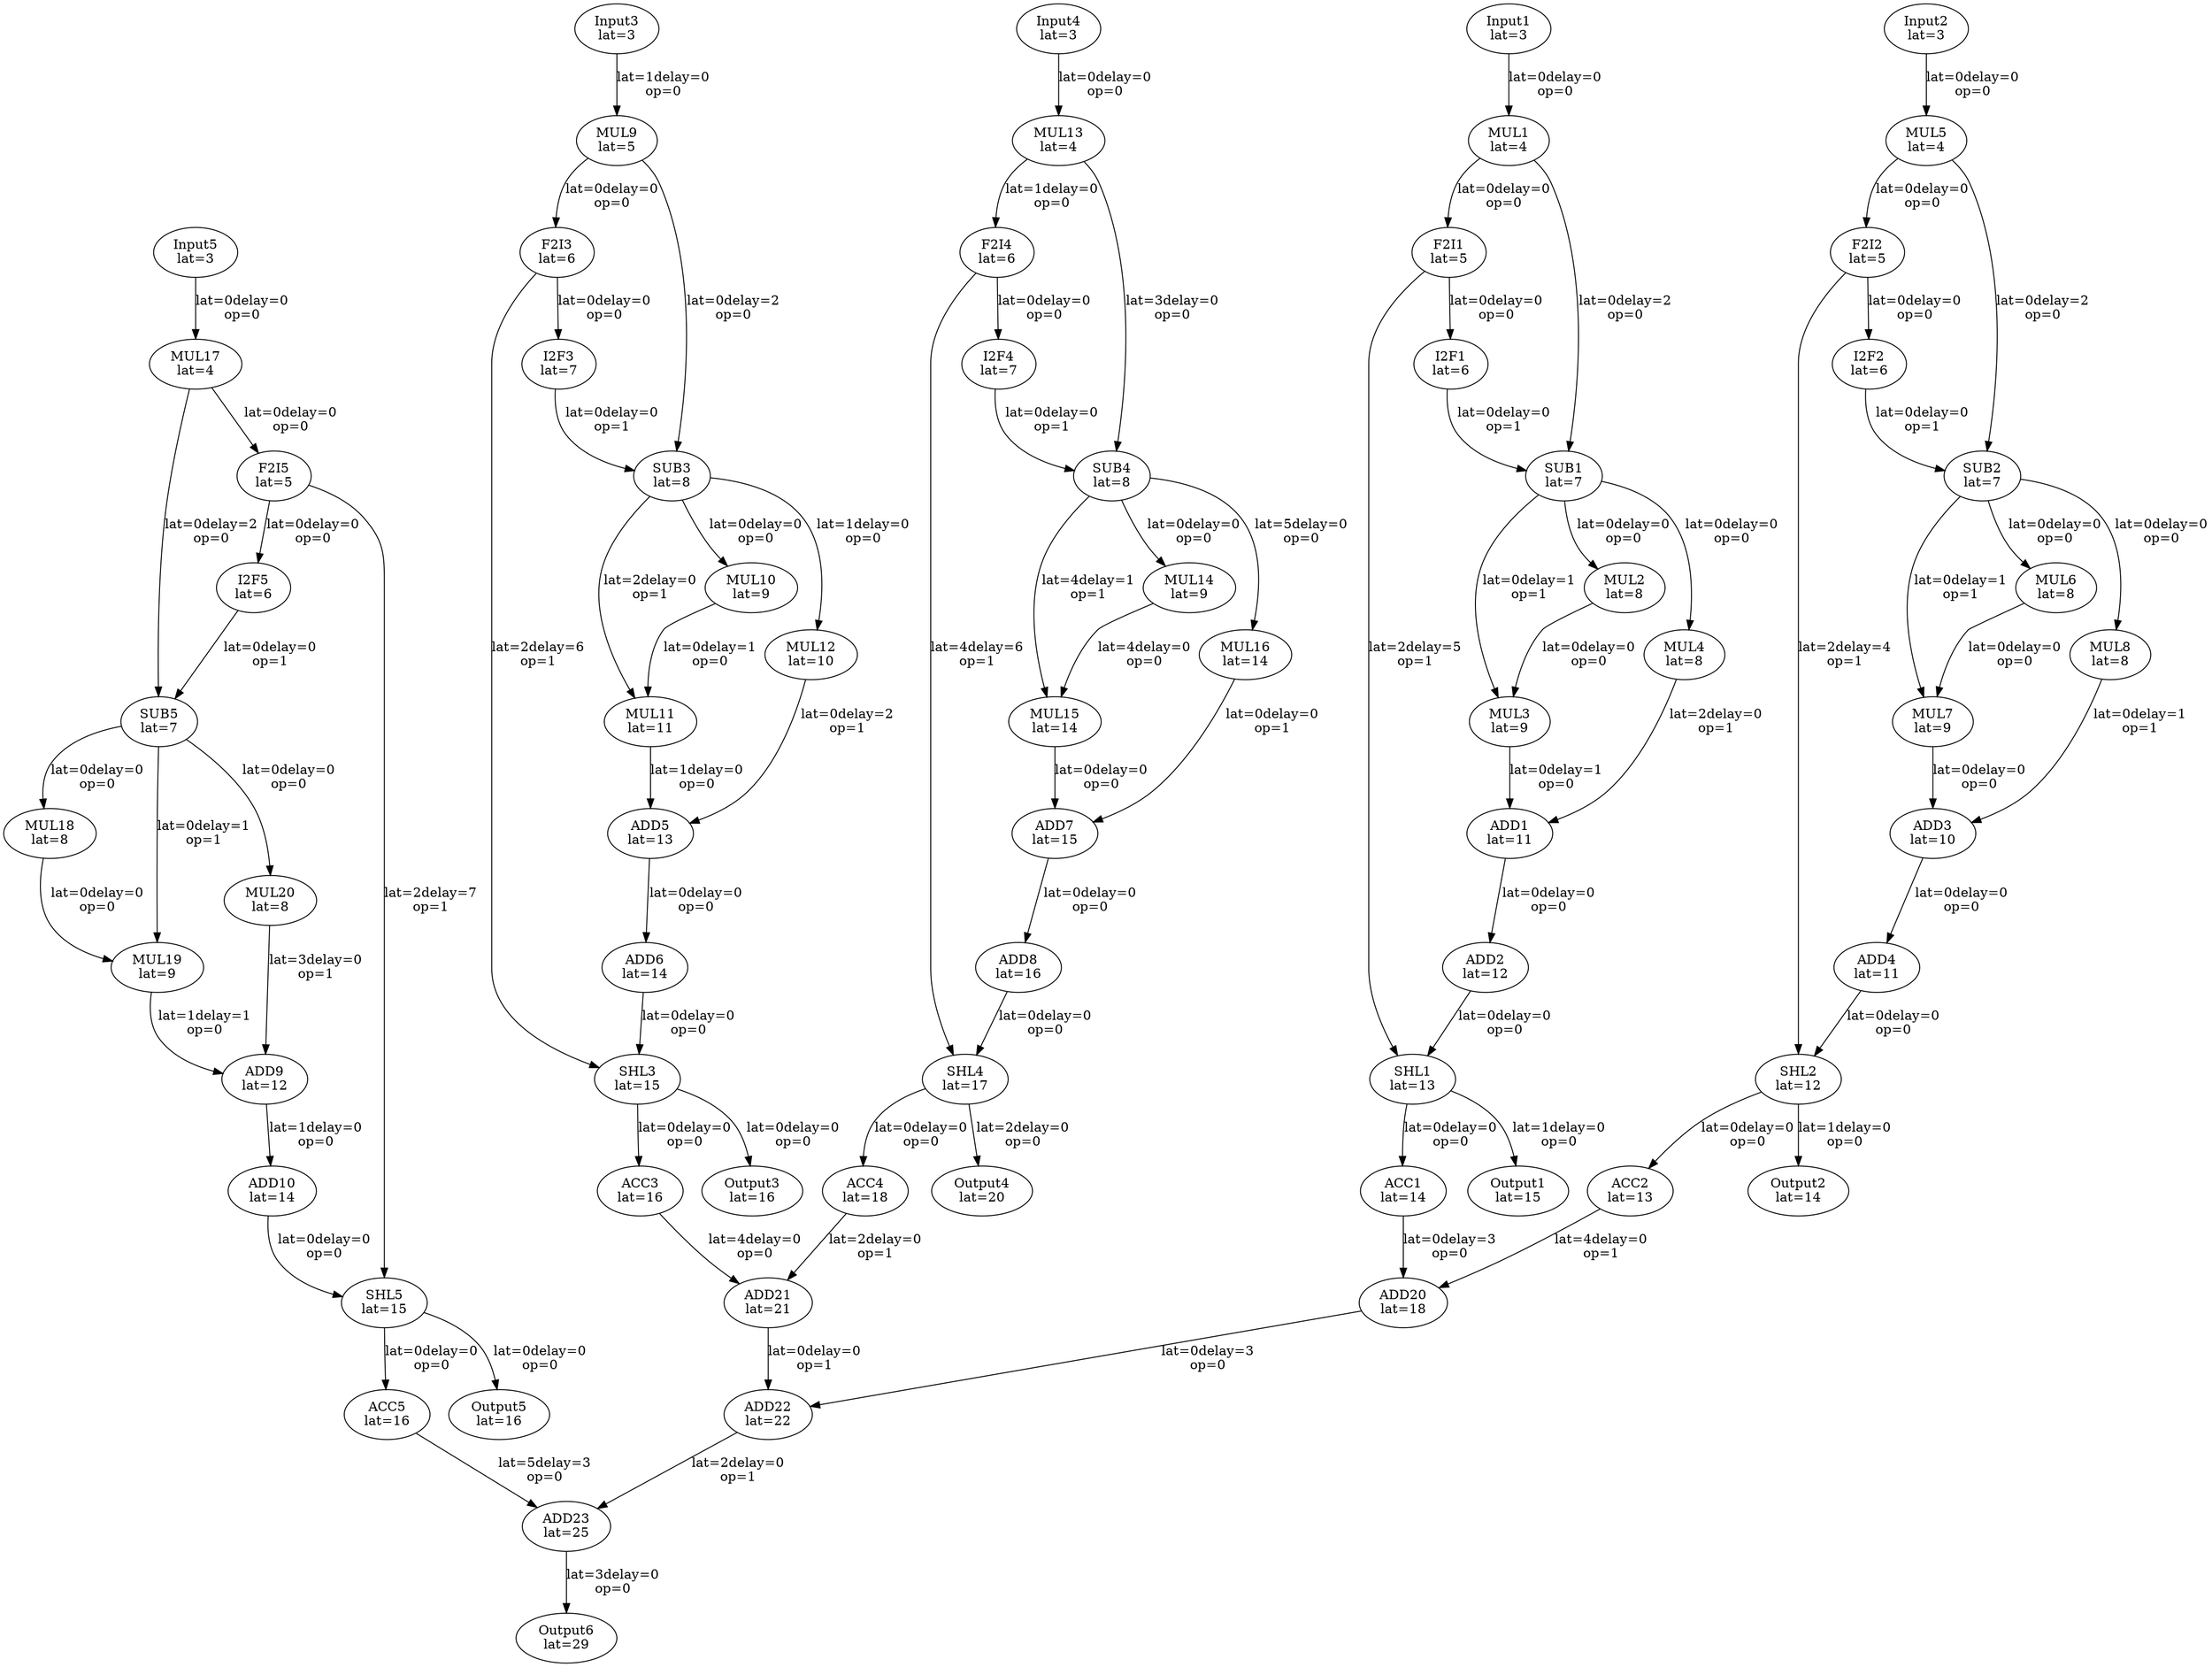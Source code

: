 Digraph G {
"ADD20"[label = "\N\nlat=18"];
"ACC1"->"ADD20"[label = "lat=0\delay=3\nop=0"];
"ACC2"->"ADD20"[label = "lat=4\delay=0\nop=1"];
"ADD21"[label = "\N\nlat=21"];
"ACC3"->"ADD21"[label = "lat=4\delay=0\nop=0"];
"ACC4"->"ADD21"[label = "lat=2\delay=0\nop=1"];
"ADD22"[label = "\N\nlat=22"];
"ADD20"->"ADD22"[label = "lat=0\delay=3\nop=0"];
"ADD21"->"ADD22"[label = "lat=0\delay=0\nop=1"];
"ADD23"[label = "\N\nlat=25"];
"ACC5"->"ADD23"[label = "lat=5\delay=3\nop=0"];
"ADD22"->"ADD23"[label = "lat=2\delay=0\nop=1"];
"Output6"[label = "\N\nlat=29"];
"ADD23"->"Output6"[label = "lat=3\delay=0\nop=0"];
"Input1"[label = "\N\nlat=3"];
"Output1"[label = "\N\nlat=15"];
"SHL1"->"Output1"[label = "lat=1\delay=0\nop=0"];
"MUL1"[label = "\N\nlat=4"];
"Input1"->"MUL1"[label = "lat=0\delay=0\nop=0"];
"MUL2"[label = "\N\nlat=8"];
"SUB1"->"MUL2"[label = "lat=0\delay=0\nop=0"];
"MUL3"[label = "\N\nlat=9"];
"MUL2"->"MUL3"[label = "lat=0\delay=0\nop=0"];
"SUB1"->"MUL3"[label = "lat=0\delay=1\nop=1"];
"MUL4"[label = "\N\nlat=8"];
"SUB1"->"MUL4"[label = "lat=0\delay=0\nop=0"];
"F2I1"[label = "\N\nlat=5"];
"MUL1"->"F2I1"[label = "lat=0\delay=0\nop=0"];
"I2F1"[label = "\N\nlat=6"];
"F2I1"->"I2F1"[label = "lat=0\delay=0\nop=0"];
"SUB1"[label = "\N\nlat=7"];
"MUL1"->"SUB1"[label = "lat=0\delay=2\nop=0"];
"I2F1"->"SUB1"[label = "lat=0\delay=0\nop=1"];
"ADD1"[label = "\N\nlat=11"];
"MUL3"->"ADD1"[label = "lat=0\delay=1\nop=0"];
"MUL4"->"ADD1"[label = "lat=2\delay=0\nop=1"];
"ADD2"[label = "\N\nlat=12"];
"ADD1"->"ADD2"[label = "lat=0\delay=0\nop=0"];
"SHL1"[label = "\N\nlat=13"];
"ADD2"->"SHL1"[label = "lat=0\delay=0\nop=0"];
"F2I1"->"SHL1"[label = "lat=2\delay=5\nop=1"];
"ACC1"[label = "\N\nlat=14"];
"SHL1"->"ACC1"[label = "lat=0\delay=0\nop=0"];
"Input2"[label = "\N\nlat=3"];
"Output2"[label = "\N\nlat=14"];
"SHL2"->"Output2"[label = "lat=1\delay=0\nop=0"];
"MUL5"[label = "\N\nlat=4"];
"Input2"->"MUL5"[label = "lat=0\delay=0\nop=0"];
"MUL6"[label = "\N\nlat=8"];
"SUB2"->"MUL6"[label = "lat=0\delay=0\nop=0"];
"MUL7"[label = "\N\nlat=9"];
"MUL6"->"MUL7"[label = "lat=0\delay=0\nop=0"];
"SUB2"->"MUL7"[label = "lat=0\delay=1\nop=1"];
"MUL8"[label = "\N\nlat=8"];
"SUB2"->"MUL8"[label = "lat=0\delay=0\nop=0"];
"F2I2"[label = "\N\nlat=5"];
"MUL5"->"F2I2"[label = "lat=0\delay=0\nop=0"];
"I2F2"[label = "\N\nlat=6"];
"F2I2"->"I2F2"[label = "lat=0\delay=0\nop=0"];
"SUB2"[label = "\N\nlat=7"];
"MUL5"->"SUB2"[label = "lat=0\delay=2\nop=0"];
"I2F2"->"SUB2"[label = "lat=0\delay=0\nop=1"];
"ADD3"[label = "\N\nlat=10"];
"MUL7"->"ADD3"[label = "lat=0\delay=0\nop=0"];
"MUL8"->"ADD3"[label = "lat=0\delay=1\nop=1"];
"ADD4"[label = "\N\nlat=11"];
"ADD3"->"ADD4"[label = "lat=0\delay=0\nop=0"];
"SHL2"[label = "\N\nlat=12"];
"ADD4"->"SHL2"[label = "lat=0\delay=0\nop=0"];
"F2I2"->"SHL2"[label = "lat=2\delay=4\nop=1"];
"ACC2"[label = "\N\nlat=13"];
"SHL2"->"ACC2"[label = "lat=0\delay=0\nop=0"];
"Input3"[label = "\N\nlat=3"];
"Output3"[label = "\N\nlat=16"];
"SHL3"->"Output3"[label = "lat=0\delay=0\nop=0"];
"MUL9"[label = "\N\nlat=5"];
"Input3"->"MUL9"[label = "lat=1\delay=0\nop=0"];
"MUL10"[label = "\N\nlat=9"];
"SUB3"->"MUL10"[label = "lat=0\delay=0\nop=0"];
"MUL11"[label = "\N\nlat=11"];
"MUL10"->"MUL11"[label = "lat=0\delay=1\nop=0"];
"SUB3"->"MUL11"[label = "lat=2\delay=0\nop=1"];
"MUL12"[label = "\N\nlat=10"];
"SUB3"->"MUL12"[label = "lat=1\delay=0\nop=0"];
"F2I3"[label = "\N\nlat=6"];
"MUL9"->"F2I3"[label = "lat=0\delay=0\nop=0"];
"I2F3"[label = "\N\nlat=7"];
"F2I3"->"I2F3"[label = "lat=0\delay=0\nop=0"];
"SUB3"[label = "\N\nlat=8"];
"MUL9"->"SUB3"[label = "lat=0\delay=2\nop=0"];
"I2F3"->"SUB3"[label = "lat=0\delay=0\nop=1"];
"ADD5"[label = "\N\nlat=13"];
"MUL11"->"ADD5"[label = "lat=1\delay=0\nop=0"];
"MUL12"->"ADD5"[label = "lat=0\delay=2\nop=1"];
"ADD6"[label = "\N\nlat=14"];
"ADD5"->"ADD6"[label = "lat=0\delay=0\nop=0"];
"SHL3"[label = "\N\nlat=15"];
"ADD6"->"SHL3"[label = "lat=0\delay=0\nop=0"];
"F2I3"->"SHL3"[label = "lat=2\delay=6\nop=1"];
"ACC3"[label = "\N\nlat=16"];
"SHL3"->"ACC3"[label = "lat=0\delay=0\nop=0"];
"Input4"[label = "\N\nlat=3"];
"Output4"[label = "\N\nlat=20"];
"SHL4"->"Output4"[label = "lat=2\delay=0\nop=0"];
"MUL13"[label = "\N\nlat=4"];
"Input4"->"MUL13"[label = "lat=0\delay=0\nop=0"];
"MUL14"[label = "\N\nlat=9"];
"SUB4"->"MUL14"[label = "lat=0\delay=0\nop=0"];
"MUL15"[label = "\N\nlat=14"];
"MUL14"->"MUL15"[label = "lat=4\delay=0\nop=0"];
"SUB4"->"MUL15"[label = "lat=4\delay=1\nop=1"];
"MUL16"[label = "\N\nlat=14"];
"SUB4"->"MUL16"[label = "lat=5\delay=0\nop=0"];
"F2I4"[label = "\N\nlat=6"];
"MUL13"->"F2I4"[label = "lat=1\delay=0\nop=0"];
"I2F4"[label = "\N\nlat=7"];
"F2I4"->"I2F4"[label = "lat=0\delay=0\nop=0"];
"SUB4"[label = "\N\nlat=8"];
"MUL13"->"SUB4"[label = "lat=3\delay=0\nop=0"];
"I2F4"->"SUB4"[label = "lat=0\delay=0\nop=1"];
"ADD7"[label = "\N\nlat=15"];
"MUL15"->"ADD7"[label = "lat=0\delay=0\nop=0"];
"MUL16"->"ADD7"[label = "lat=0\delay=0\nop=1"];
"ADD8"[label = "\N\nlat=16"];
"ADD7"->"ADD8"[label = "lat=0\delay=0\nop=0"];
"SHL4"[label = "\N\nlat=17"];
"ADD8"->"SHL4"[label = "lat=0\delay=0\nop=0"];
"F2I4"->"SHL4"[label = "lat=4\delay=6\nop=1"];
"ACC4"[label = "\N\nlat=18"];
"SHL4"->"ACC4"[label = "lat=0\delay=0\nop=0"];
"Input5"[label = "\N\nlat=3"];
"Output5"[label = "\N\nlat=16"];
"SHL5"->"Output5"[label = "lat=0\delay=0\nop=0"];
"MUL17"[label = "\N\nlat=4"];
"Input5"->"MUL17"[label = "lat=0\delay=0\nop=0"];
"MUL18"[label = "\N\nlat=8"];
"SUB5"->"MUL18"[label = "lat=0\delay=0\nop=0"];
"MUL19"[label = "\N\nlat=9"];
"MUL18"->"MUL19"[label = "lat=0\delay=0\nop=0"];
"SUB5"->"MUL19"[label = "lat=0\delay=1\nop=1"];
"MUL20"[label = "\N\nlat=8"];
"SUB5"->"MUL20"[label = "lat=0\delay=0\nop=0"];
"F2I5"[label = "\N\nlat=5"];
"MUL17"->"F2I5"[label = "lat=0\delay=0\nop=0"];
"I2F5"[label = "\N\nlat=6"];
"F2I5"->"I2F5"[label = "lat=0\delay=0\nop=0"];
"SUB5"[label = "\N\nlat=7"];
"MUL17"->"SUB5"[label = "lat=0\delay=2\nop=0"];
"I2F5"->"SUB5"[label = "lat=0\delay=0\nop=1"];
"ADD9"[label = "\N\nlat=12"];
"MUL19"->"ADD9"[label = "lat=1\delay=1\nop=0"];
"MUL20"->"ADD9"[label = "lat=3\delay=0\nop=1"];
"ADD10"[label = "\N\nlat=14"];
"ADD9"->"ADD10"[label = "lat=1\delay=0\nop=0"];
"SHL5"[label = "\N\nlat=15"];
"ADD10"->"SHL5"[label = "lat=0\delay=0\nop=0"];
"F2I5"->"SHL5"[label = "lat=2\delay=7\nop=1"];
"ACC5"[label = "\N\nlat=16"];
"SHL5"->"ACC5"[label = "lat=0\delay=0\nop=0"];
}
